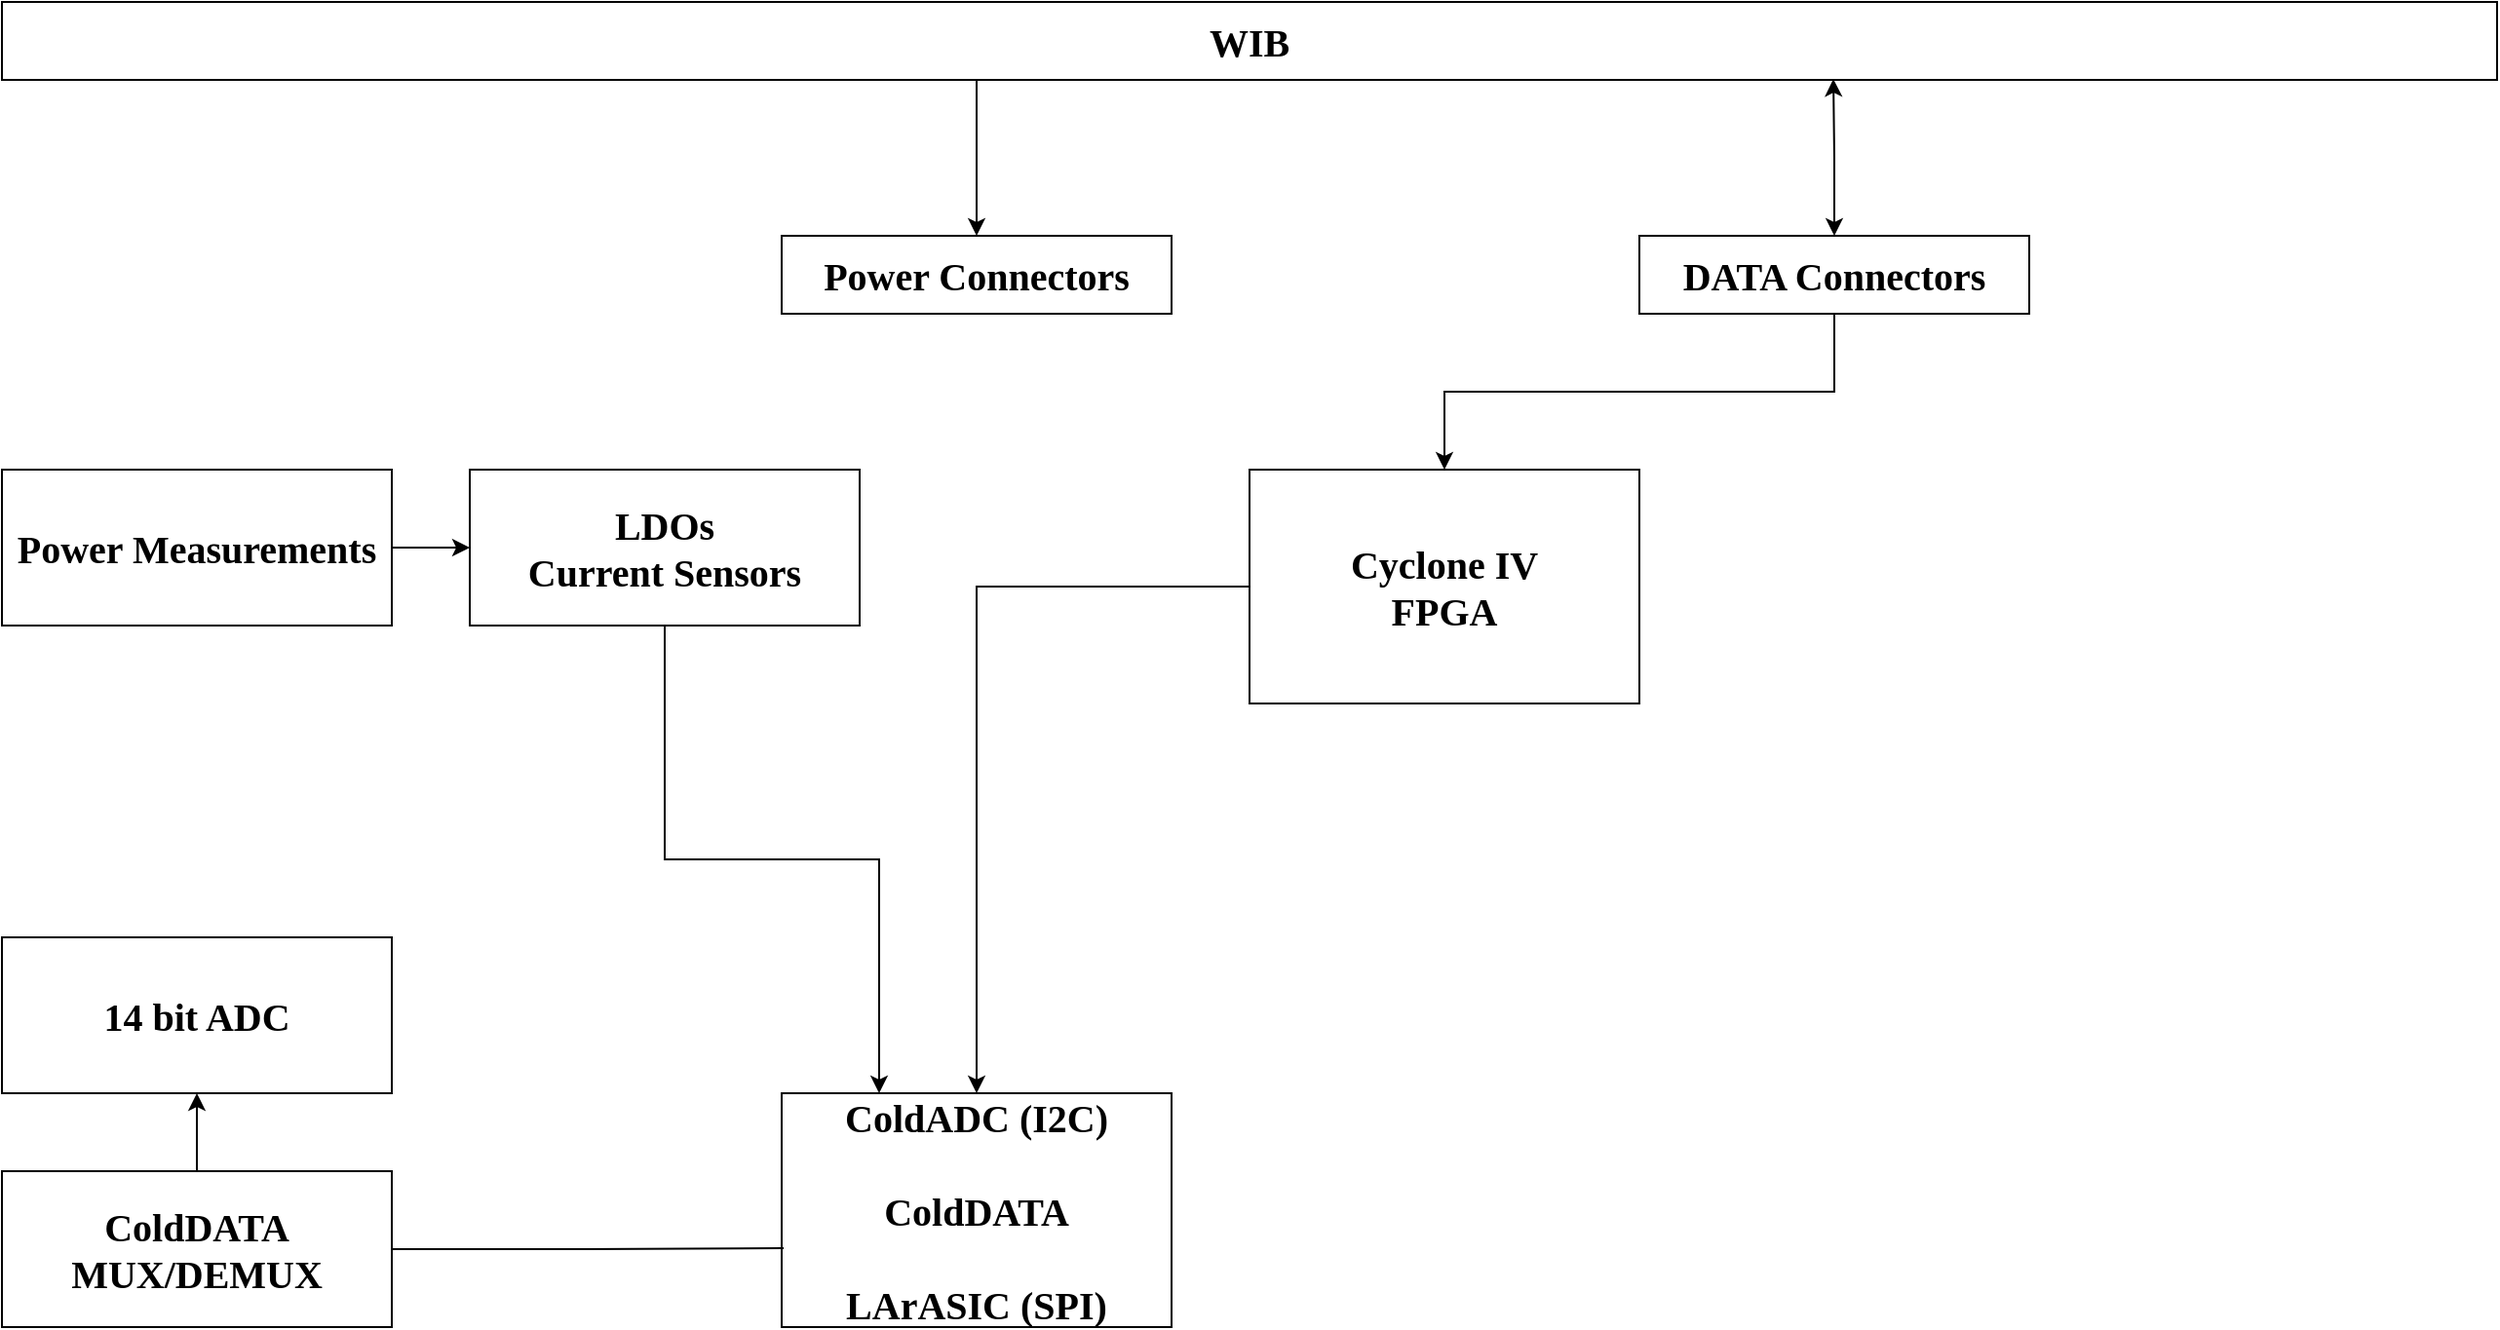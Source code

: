 <mxfile version="28.1.1">
  <diagram name="Page-1" id="4eqn4A7dm11N9ULA09sd">
    <mxGraphModel dx="2739" dy="844" grid="1" gridSize="10" guides="1" tooltips="1" connect="1" arrows="1" fold="1" page="1" pageScale="1" pageWidth="1100" pageHeight="850" math="0" shadow="0">
      <root>
        <mxCell id="0" />
        <mxCell id="1" parent="0" />
        <mxCell id="IyvMRcnvmjVK71PpzHeP-1" value="WIB" style="rounded=0;whiteSpace=wrap;html=1;fontSize=20;fontStyle=1;fontFamily=Times New Roman;" vertex="1" parent="1">
          <mxGeometry x="-200" y="80" width="1280" height="40" as="geometry" />
        </mxCell>
        <mxCell id="IyvMRcnvmjVK71PpzHeP-2" value="Power Connectors" style="rounded=0;whiteSpace=wrap;html=1;fontSize=20;fontStyle=1;fontFamily=Times New Roman;" vertex="1" parent="1">
          <mxGeometry x="200" y="200" width="200" height="40" as="geometry" />
        </mxCell>
        <mxCell id="IyvMRcnvmjVK71PpzHeP-19" style="edgeStyle=orthogonalEdgeStyle;rounded=0;orthogonalLoop=1;jettySize=auto;html=1;exitX=0.5;exitY=1;exitDx=0;exitDy=0;entryX=0.5;entryY=0;entryDx=0;entryDy=0;" edge="1" parent="1" source="IyvMRcnvmjVK71PpzHeP-3" target="IyvMRcnvmjVK71PpzHeP-5">
          <mxGeometry relative="1" as="geometry" />
        </mxCell>
        <mxCell id="IyvMRcnvmjVK71PpzHeP-3" value="DATA Connectors" style="rounded=0;whiteSpace=wrap;html=1;fontSize=20;fontStyle=1;fontFamily=Times New Roman;" vertex="1" parent="1">
          <mxGeometry x="640" y="200" width="200" height="40" as="geometry" />
        </mxCell>
        <mxCell id="IyvMRcnvmjVK71PpzHeP-4" value="" style="endArrow=classic;html=1;rounded=0;" edge="1" parent="1" target="IyvMRcnvmjVK71PpzHeP-2">
          <mxGeometry width="50" height="50" relative="1" as="geometry">
            <mxPoint x="300" y="120" as="sourcePoint" />
            <mxPoint x="570" y="410" as="targetPoint" />
          </mxGeometry>
        </mxCell>
        <mxCell id="IyvMRcnvmjVK71PpzHeP-10" style="edgeStyle=orthogonalEdgeStyle;rounded=0;orthogonalLoop=1;jettySize=auto;html=1;exitX=0;exitY=0.5;exitDx=0;exitDy=0;entryX=0.5;entryY=0;entryDx=0;entryDy=0;" edge="1" parent="1" source="IyvMRcnvmjVK71PpzHeP-5" target="IyvMRcnvmjVK71PpzHeP-9">
          <mxGeometry relative="1" as="geometry" />
        </mxCell>
        <mxCell id="IyvMRcnvmjVK71PpzHeP-5" value="Cyclone IV&lt;div&gt;FPGA&lt;/div&gt;" style="rounded=0;whiteSpace=wrap;html=1;fontSize=20;fontStyle=1;fontFamily=Times New Roman;" vertex="1" parent="1">
          <mxGeometry x="440" y="320" width="200" height="120" as="geometry" />
        </mxCell>
        <mxCell id="IyvMRcnvmjVK71PpzHeP-12" style="edgeStyle=orthogonalEdgeStyle;rounded=0;orthogonalLoop=1;jettySize=auto;html=1;exitX=0.5;exitY=1;exitDx=0;exitDy=0;entryX=0.25;entryY=0;entryDx=0;entryDy=0;" edge="1" parent="1" source="IyvMRcnvmjVK71PpzHeP-7" target="IyvMRcnvmjVK71PpzHeP-9">
          <mxGeometry relative="1" as="geometry" />
        </mxCell>
        <mxCell id="IyvMRcnvmjVK71PpzHeP-7" value="LDOs&lt;div&gt;Current Sensors&lt;/div&gt;" style="rounded=0;whiteSpace=wrap;html=1;fontSize=20;fontStyle=1;fontFamily=Times New Roman;" vertex="1" parent="1">
          <mxGeometry x="40" y="320" width="200" height="80" as="geometry" />
        </mxCell>
        <mxCell id="IyvMRcnvmjVK71PpzHeP-11" style="edgeStyle=orthogonalEdgeStyle;rounded=0;orthogonalLoop=1;jettySize=auto;html=1;exitX=1;exitY=0.5;exitDx=0;exitDy=0;entryX=0;entryY=0.5;entryDx=0;entryDy=0;" edge="1" parent="1" source="IyvMRcnvmjVK71PpzHeP-8" target="IyvMRcnvmjVK71PpzHeP-7">
          <mxGeometry relative="1" as="geometry" />
        </mxCell>
        <mxCell id="IyvMRcnvmjVK71PpzHeP-8" value="Power Measurements" style="rounded=0;whiteSpace=wrap;html=1;fontSize=20;fontStyle=1;fontFamily=Times New Roman;" vertex="1" parent="1">
          <mxGeometry x="-200" y="320" width="200" height="80" as="geometry" />
        </mxCell>
        <mxCell id="IyvMRcnvmjVK71PpzHeP-9" value="ColdADC (I2C)&lt;div&gt;&lt;br&gt;&lt;/div&gt;&lt;div&gt;ColdDATA&lt;/div&gt;&lt;div&gt;&lt;br&gt;&lt;/div&gt;&lt;div&gt;LArASIC (SPI)&lt;/div&gt;" style="rounded=0;whiteSpace=wrap;html=1;fontSize=20;fontStyle=1;fontFamily=Times New Roman;" vertex="1" parent="1">
          <mxGeometry x="200" y="640" width="200" height="120" as="geometry" />
        </mxCell>
        <mxCell id="IyvMRcnvmjVK71PpzHeP-13" value="14 bit ADC" style="rounded=0;whiteSpace=wrap;html=1;fontSize=20;fontStyle=1;fontFamily=Times New Roman;" vertex="1" parent="1">
          <mxGeometry x="-200" y="560" width="200" height="80" as="geometry" />
        </mxCell>
        <mxCell id="IyvMRcnvmjVK71PpzHeP-15" style="edgeStyle=orthogonalEdgeStyle;rounded=0;orthogonalLoop=1;jettySize=auto;html=1;exitX=0.5;exitY=0;exitDx=0;exitDy=0;entryX=0.5;entryY=1;entryDx=0;entryDy=0;" edge="1" parent="1" source="IyvMRcnvmjVK71PpzHeP-14" target="IyvMRcnvmjVK71PpzHeP-13">
          <mxGeometry relative="1" as="geometry" />
        </mxCell>
        <mxCell id="IyvMRcnvmjVK71PpzHeP-14" value="ColdDATA&lt;div&gt;MUX/DEMUX&lt;/div&gt;" style="rounded=0;whiteSpace=wrap;html=1;fontSize=20;fontStyle=1;fontFamily=Times New Roman;" vertex="1" parent="1">
          <mxGeometry x="-200" y="680" width="200" height="80" as="geometry" />
        </mxCell>
        <mxCell id="IyvMRcnvmjVK71PpzHeP-16" style="edgeStyle=orthogonalEdgeStyle;rounded=0;orthogonalLoop=1;jettySize=auto;html=1;exitX=1;exitY=0.5;exitDx=0;exitDy=0;entryX=0.005;entryY=0.663;entryDx=0;entryDy=0;entryPerimeter=0;endArrow=none;endFill=0;" edge="1" parent="1" source="IyvMRcnvmjVK71PpzHeP-14" target="IyvMRcnvmjVK71PpzHeP-9">
          <mxGeometry relative="1" as="geometry" />
        </mxCell>
        <mxCell id="IyvMRcnvmjVK71PpzHeP-18" style="edgeStyle=orthogonalEdgeStyle;rounded=0;orthogonalLoop=1;jettySize=auto;html=1;exitX=0.5;exitY=0;exitDx=0;exitDy=0;entryX=0.734;entryY=0.989;entryDx=0;entryDy=0;entryPerimeter=0;endArrow=classic;endFill=1;startArrow=classic;startFill=1;" edge="1" parent="1" source="IyvMRcnvmjVK71PpzHeP-3" target="IyvMRcnvmjVK71PpzHeP-1">
          <mxGeometry relative="1" as="geometry" />
        </mxCell>
      </root>
    </mxGraphModel>
  </diagram>
</mxfile>
